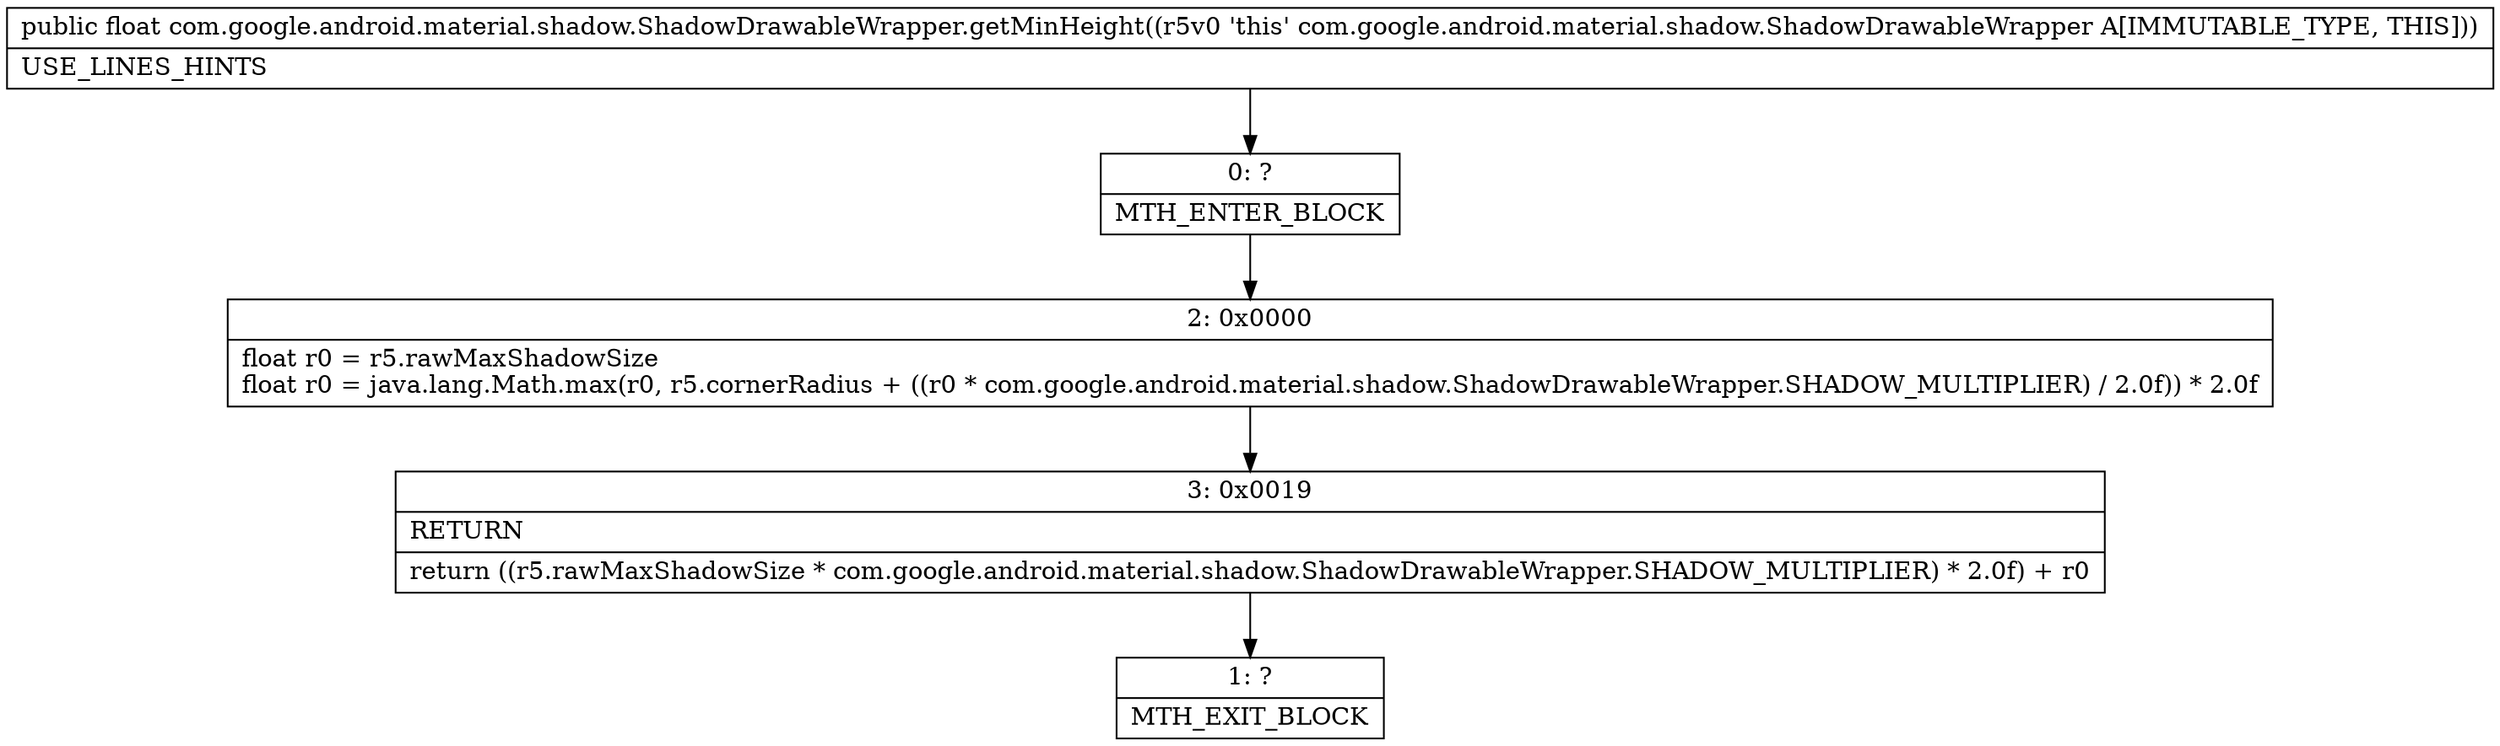 digraph "CFG forcom.google.android.material.shadow.ShadowDrawableWrapper.getMinHeight()F" {
Node_0 [shape=record,label="{0\:\ ?|MTH_ENTER_BLOCK\l}"];
Node_2 [shape=record,label="{2\:\ 0x0000|float r0 = r5.rawMaxShadowSize\lfloat r0 = java.lang.Math.max(r0, r5.cornerRadius + ((r0 * com.google.android.material.shadow.ShadowDrawableWrapper.SHADOW_MULTIPLIER) \/ 2.0f)) * 2.0f\l}"];
Node_3 [shape=record,label="{3\:\ 0x0019|RETURN\l|return ((r5.rawMaxShadowSize * com.google.android.material.shadow.ShadowDrawableWrapper.SHADOW_MULTIPLIER) * 2.0f) + r0\l}"];
Node_1 [shape=record,label="{1\:\ ?|MTH_EXIT_BLOCK\l}"];
MethodNode[shape=record,label="{public float com.google.android.material.shadow.ShadowDrawableWrapper.getMinHeight((r5v0 'this' com.google.android.material.shadow.ShadowDrawableWrapper A[IMMUTABLE_TYPE, THIS]))  | USE_LINES_HINTS\l}"];
MethodNode -> Node_0;Node_0 -> Node_2;
Node_2 -> Node_3;
Node_3 -> Node_1;
}

